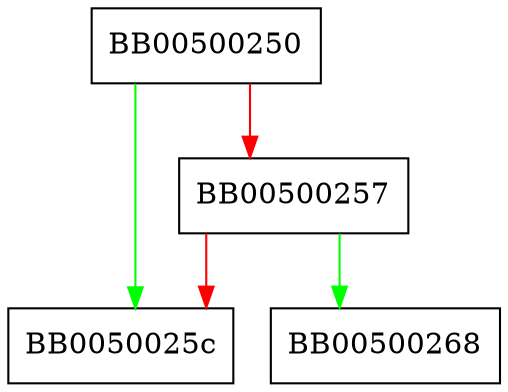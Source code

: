 digraph lcid_comp {
  node [shape="box"];
  graph [splines=ortho];
  BB00500250 -> BB0050025c [color="green"];
  BB00500250 -> BB00500257 [color="red"];
  BB00500257 -> BB00500268 [color="green"];
  BB00500257 -> BB0050025c [color="red"];
}
